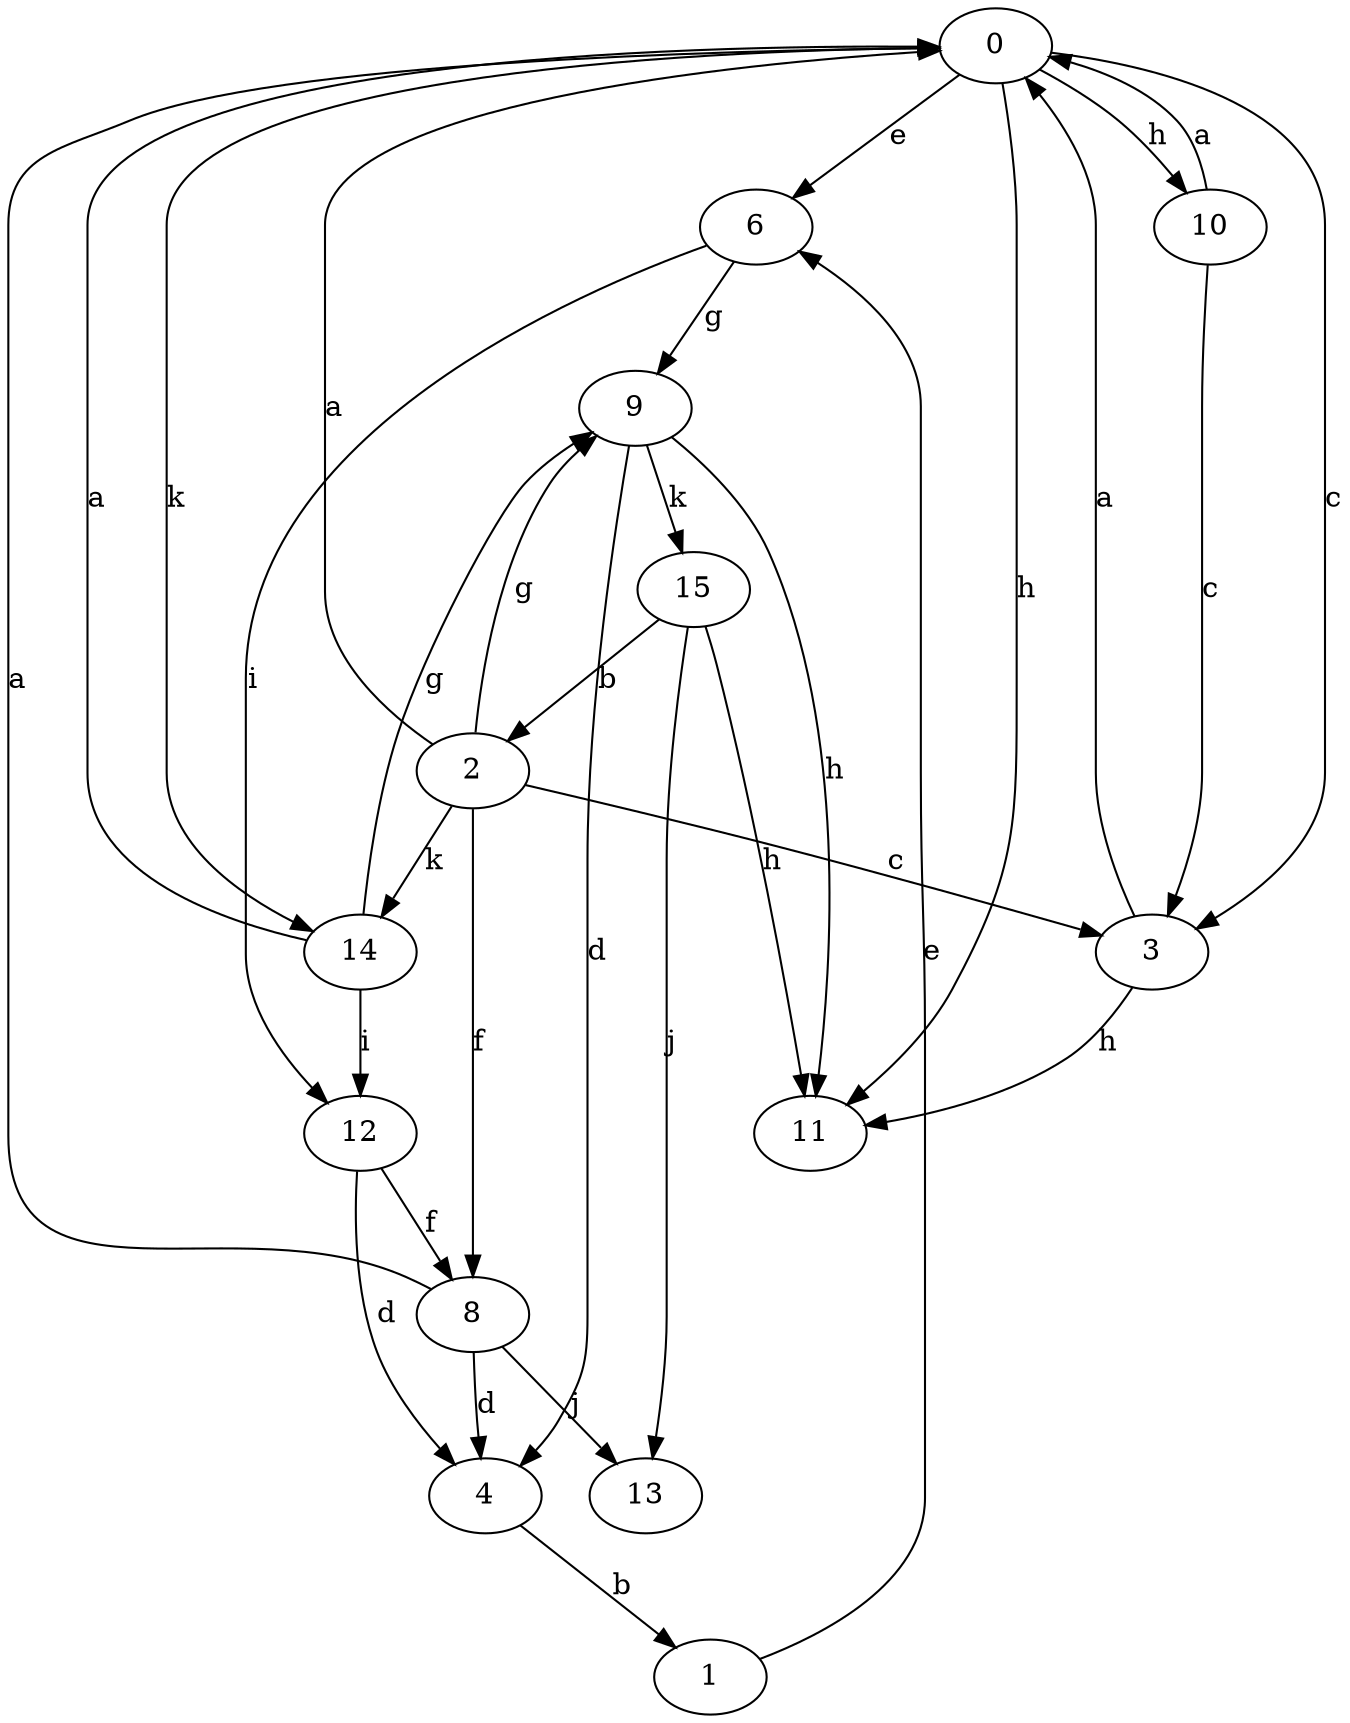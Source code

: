 strict digraph  {
0;
1;
2;
3;
4;
6;
8;
9;
10;
11;
12;
13;
14;
15;
0 -> 3  [label=c];
0 -> 6  [label=e];
0 -> 10  [label=h];
0 -> 11  [label=h];
0 -> 14  [label=k];
1 -> 6  [label=e];
2 -> 0  [label=a];
2 -> 3  [label=c];
2 -> 8  [label=f];
2 -> 9  [label=g];
2 -> 14  [label=k];
3 -> 0  [label=a];
3 -> 11  [label=h];
4 -> 1  [label=b];
6 -> 9  [label=g];
6 -> 12  [label=i];
8 -> 0  [label=a];
8 -> 4  [label=d];
8 -> 13  [label=j];
9 -> 4  [label=d];
9 -> 11  [label=h];
9 -> 15  [label=k];
10 -> 0  [label=a];
10 -> 3  [label=c];
12 -> 4  [label=d];
12 -> 8  [label=f];
14 -> 0  [label=a];
14 -> 9  [label=g];
14 -> 12  [label=i];
15 -> 2  [label=b];
15 -> 11  [label=h];
15 -> 13  [label=j];
}
